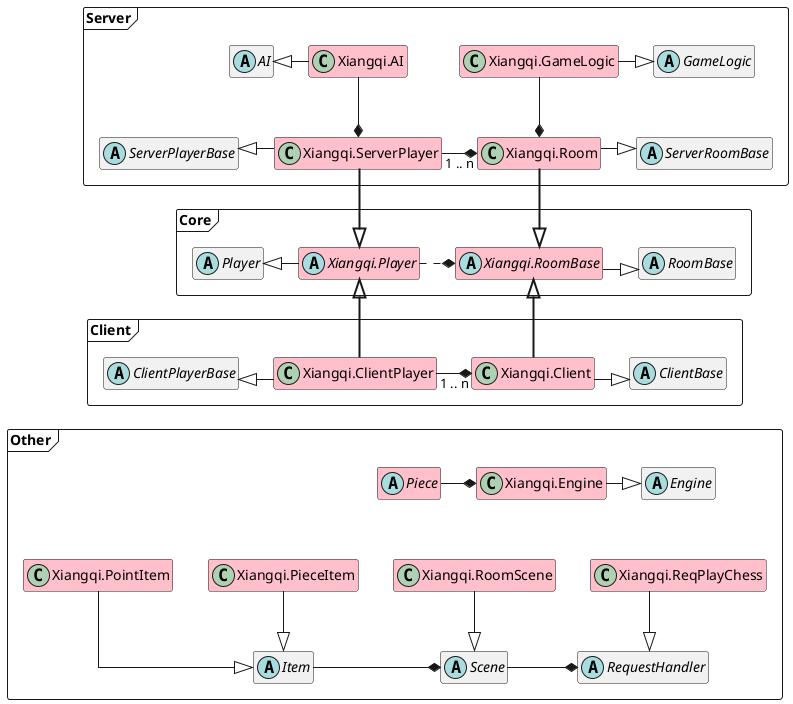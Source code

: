 @startuml
'!theme plain

hide empty members
skinparam linetype ortho

package "Core" <<Frame>> {
  abstract class RoomBase
  abstract class Player

  abstract "Xiangqi.RoomBase" as MyRoomBase #pink
  abstract "Xiangqi.Player" as MyPlayer #pink

  MyPlayer -l-|> Player
  MyRoomBase -r-|> RoomBase
  MyPlayer .r.* MyRoomBase
}

package "Server" <<Frame>> {
  abstract class ServerPlayerBase
  abstract class ServerRoomBase
  class "Xiangqi.ServerPlayer" as MyServerPlayer #pink
  class "Xiangqi.Room" as MyRoom #pink
  abstract class GameLogic
  class "Xiangqi.GameLogic" as MyGameLogic #pink
  abstract class AI
  class "Xiangqi.AI" as MyAI #pink

  MyPlayer <|-u[thickness=2]- MyServerPlayer
  MyRoomBase <|-u[thickness=2]- MyRoom

  MyServerPlayer -l-|> ServerPlayerBase 
  MyRoom -r-|> ServerRoomBase 

  MyServerPlayer -r-* MyRoom: 1 .. n
  'MyPlayer .r.* MyRoomBase

  ServerPlayerBase -l[hidden]- MyPlayer
  ServerRoomBase -r[hidden]- MyRoomBase

  MyGameLogic -r-|> GameLogic
  MyGameLogic -d-* MyRoom

  MyAI -l-|> AI
  MyAI -d-* MyServerPlayer
}

package "Client" <<Frame>> {
  abstract class ClientPlayerBase
  abstract class ClientBase
  class "Xiangqi.ClientPlayer" as MyClientPlayer #pink
  class "Xiangqi.Client" as MyClient #pink

  MyPlayer <|-d[thickness=2]- MyClientPlayer
  MyRoomBase <|-d[thickness=2]- MyClient

  MyClientPlayer -l-|> ClientPlayerBase 
  MyClient -r-|> ClientBase 

  MyClientPlayer -r-* MyClient: 1 .. n
  'MyPlayer .r.* MyRoomBase

  ClientPlayerBase -l[hidden]- MyPlayer
  ClientBase -r[hidden]- MyRoomBase
}


package "Other" <<Frame>> {
  abstract Engine
  class "Xiangqi.Engine" as MyEngine #pink
  abstract Piece #pink

  Piece -r-* MyEngine
  MyEngine -r-|> Engine

  abstract Item
  abstract Scene
  abstract RequestHandler
  class "Xiangqi.PieceItem" as UIPiece #pink
  class "Xiangqi.PointItem" as UIPoint #pink
  class "Xiangqi.RoomScene" as RoomScene #pink
  class "Xiangqi.ReqPlayChess" as ReqPlayChess #pink

  UIPiece --|> Item
  UIPoint --|> Item
  RoomScene --|> Scene
  ReqPlayChess --|> RequestHandler

  Item -r-* Scene
  Scene -r-* RequestHandler

  Engine -d[hidden]- ReqPlayChess
  Engine -u[hidden]- ClientBase
}

@enduml
